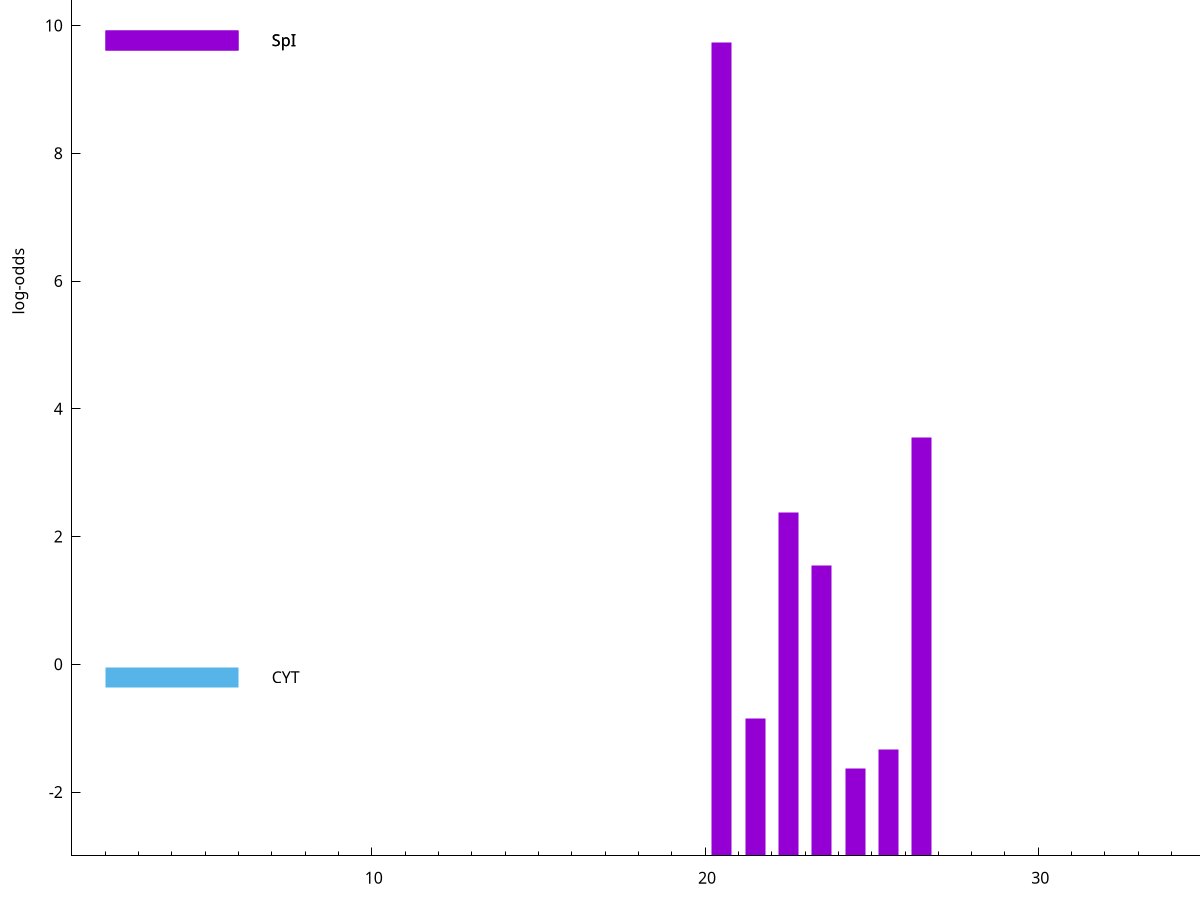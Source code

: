 set title "LipoP predictions for SRR4017849.gff"
set size 2., 1.4
set xrange [1:70] 
set mxtics 10
set yrange [-3:15]
set y2range [0:18]
set ylabel "log-odds"
set term postscript eps color solid "Helvetica" 30
set output "SRR4017849.gff142.eps"
set arrow from 2,9.77068 to 6,9.77068 nohead lt 1 lw 20
set label "SpI" at 7,9.77068
set arrow from 2,-0.200913 to 6,-0.200913 nohead lt 3 lw 20
set label "CYT" at 7,-0.200913
set arrow from 2,9.77068 to 6,9.77068 nohead lt 1 lw 20
set label "SpI" at 7,9.77068
# NOTE: The scores below are the log-odds scores with the threshold
# NOTE: subtracted (a hack to make gnuplot make the histogram all
# NOTE: look nice).
plot "-" axes x1y2 title "" with impulses lt 1 lw 20
20.500000 12.735320
26.500000 6.550180
22.500000 5.378930
23.500000 4.545370
21.500000 2.152554
25.500000 1.667910
24.500000 1.370700
e
exit
